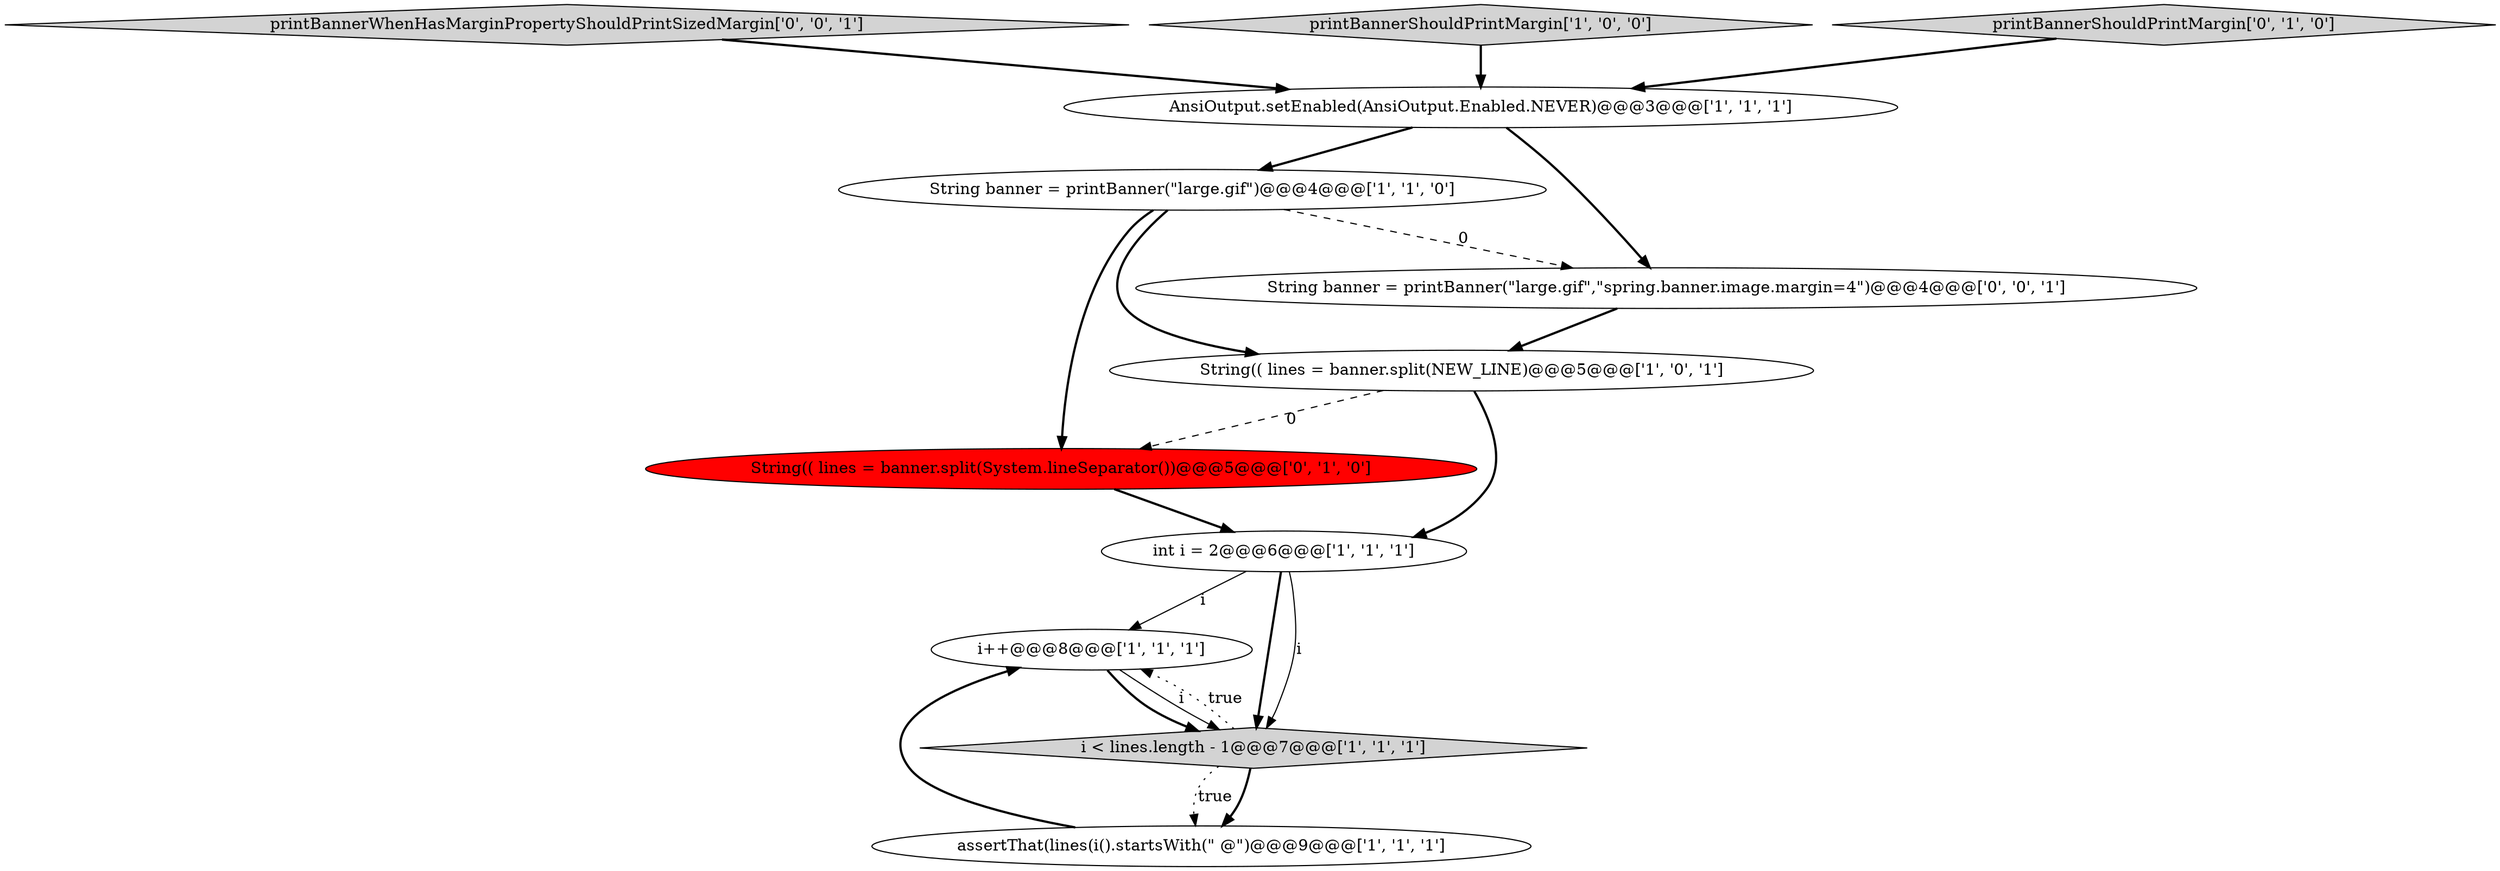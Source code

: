 digraph {
11 [style = filled, label = "printBannerWhenHasMarginPropertyShouldPrintSizedMargin['0', '0', '1']", fillcolor = lightgray, shape = diamond image = "AAA0AAABBB3BBB"];
6 [style = filled, label = "i++@@@8@@@['1', '1', '1']", fillcolor = white, shape = ellipse image = "AAA0AAABBB1BBB"];
3 [style = filled, label = "int i = 2@@@6@@@['1', '1', '1']", fillcolor = white, shape = ellipse image = "AAA0AAABBB1BBB"];
9 [style = filled, label = "String(( lines = banner.split(System.lineSeparator())@@@5@@@['0', '1', '0']", fillcolor = red, shape = ellipse image = "AAA1AAABBB2BBB"];
0 [style = filled, label = "i < lines.length - 1@@@7@@@['1', '1', '1']", fillcolor = lightgray, shape = diamond image = "AAA0AAABBB1BBB"];
4 [style = filled, label = "AnsiOutput.setEnabled(AnsiOutput.Enabled.NEVER)@@@3@@@['1', '1', '1']", fillcolor = white, shape = ellipse image = "AAA0AAABBB1BBB"];
10 [style = filled, label = "String banner = printBanner(\"large.gif\",\"spring.banner.image.margin=4\")@@@4@@@['0', '0', '1']", fillcolor = white, shape = ellipse image = "AAA0AAABBB3BBB"];
7 [style = filled, label = "String banner = printBanner(\"large.gif\")@@@4@@@['1', '1', '0']", fillcolor = white, shape = ellipse image = "AAA0AAABBB1BBB"];
2 [style = filled, label = "printBannerShouldPrintMargin['1', '0', '0']", fillcolor = lightgray, shape = diamond image = "AAA0AAABBB1BBB"];
5 [style = filled, label = "String(( lines = banner.split(NEW_LINE)@@@5@@@['1', '0', '1']", fillcolor = white, shape = ellipse image = "AAA0AAABBB1BBB"];
8 [style = filled, label = "printBannerShouldPrintMargin['0', '1', '0']", fillcolor = lightgray, shape = diamond image = "AAA0AAABBB2BBB"];
1 [style = filled, label = "assertThat(lines(i().startsWith(\" @\")@@@9@@@['1', '1', '1']", fillcolor = white, shape = ellipse image = "AAA0AAABBB1BBB"];
5->3 [style = bold, label=""];
4->10 [style = bold, label=""];
11->4 [style = bold, label=""];
5->9 [style = dashed, label="0"];
6->0 [style = bold, label=""];
0->6 [style = dotted, label="true"];
2->4 [style = bold, label=""];
4->7 [style = bold, label=""];
3->0 [style = bold, label=""];
6->0 [style = solid, label="i"];
3->6 [style = solid, label="i"];
3->0 [style = solid, label="i"];
7->9 [style = bold, label=""];
7->5 [style = bold, label=""];
1->6 [style = bold, label=""];
10->5 [style = bold, label=""];
0->1 [style = bold, label=""];
9->3 [style = bold, label=""];
7->10 [style = dashed, label="0"];
8->4 [style = bold, label=""];
0->1 [style = dotted, label="true"];
}
